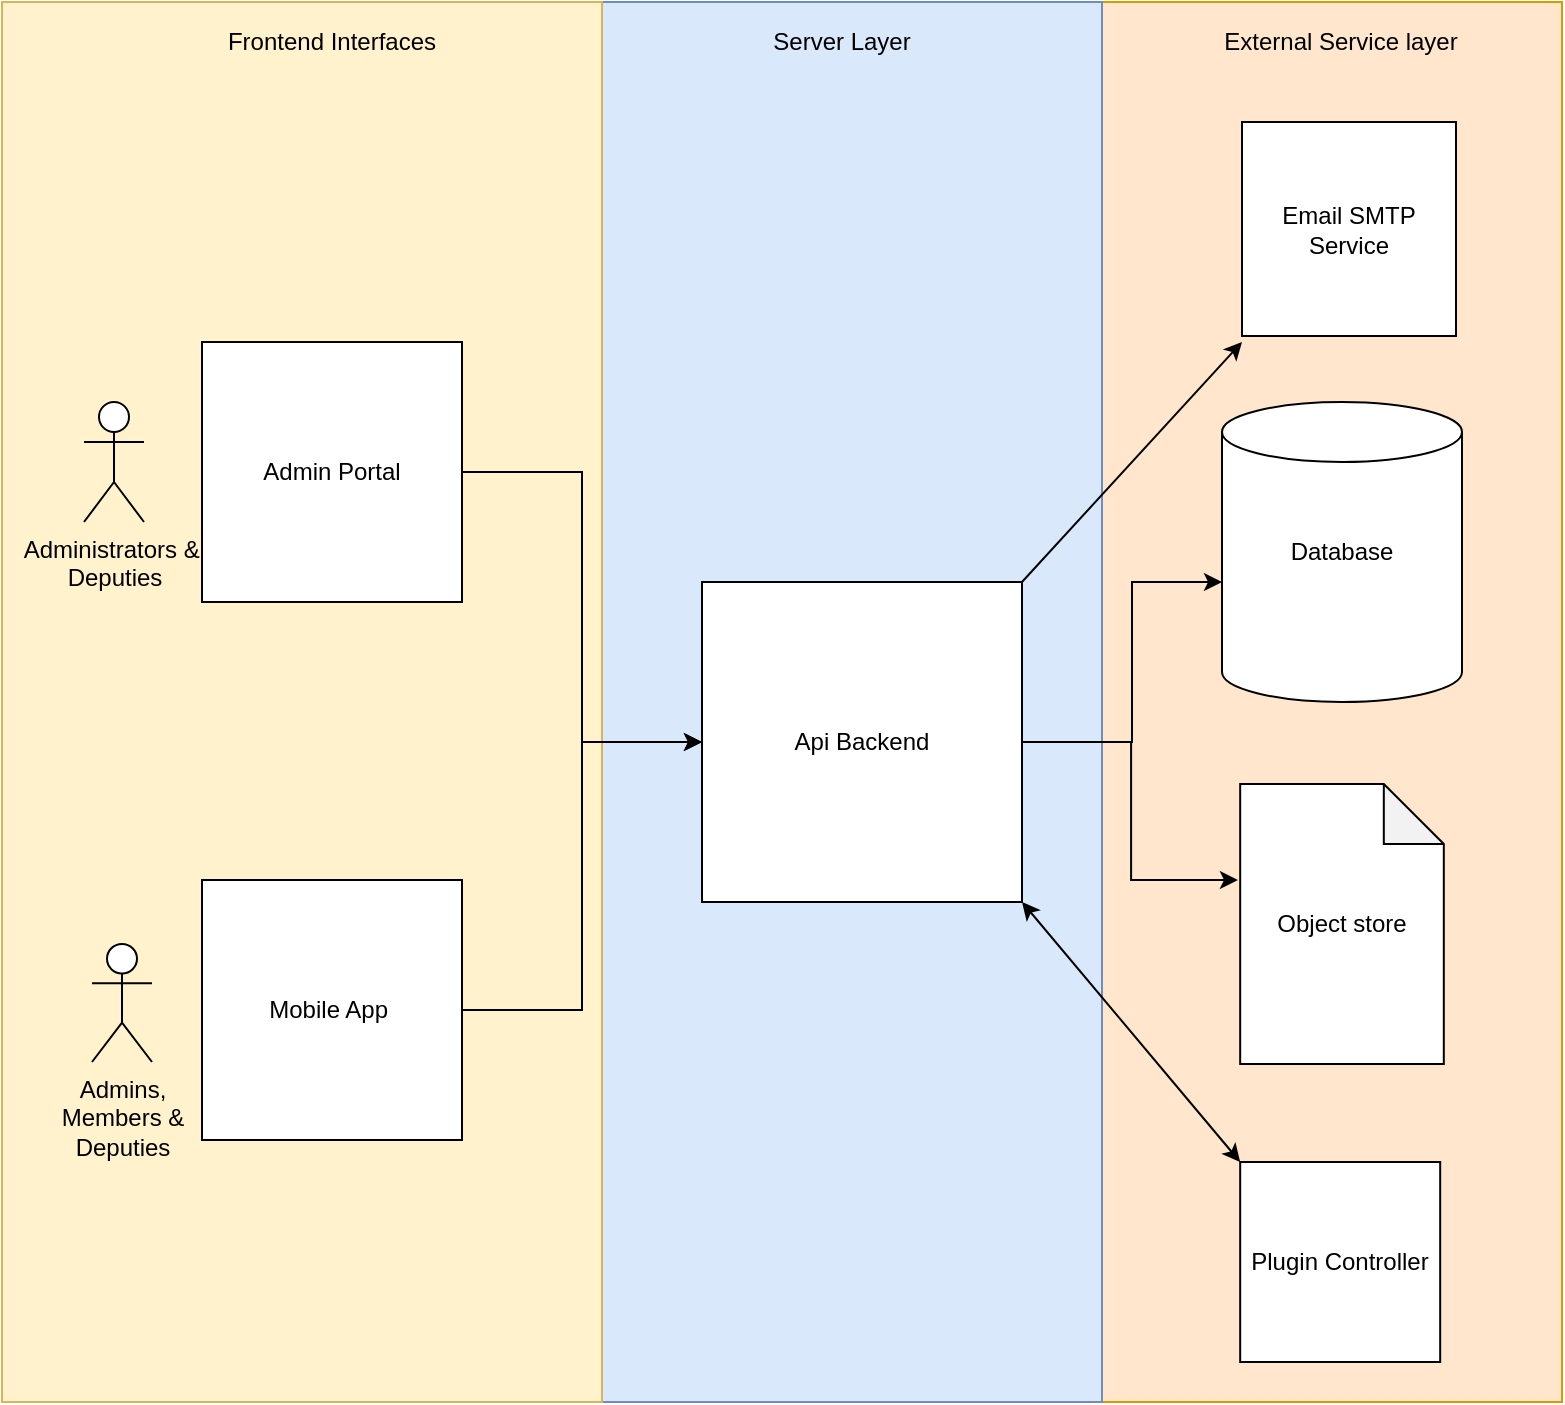 <mxfile version="13.6.2" type="device"><diagram id="_VO5VaLKuJFwlkos9_ff" name="Page-1"><mxGraphModel dx="1422" dy="715" grid="1" gridSize="10" guides="1" tooltips="1" connect="1" arrows="1" fold="1" page="1" pageScale="1" pageWidth="827" pageHeight="1169" math="0" shadow="0"><root><mxCell id="0"/><mxCell id="1" parent="0"/><mxCell id="Nab_7AaGbBCzva6ELpUw-23" value="" style="rounded=0;whiteSpace=wrap;html=1;fillColor=#ffe6cc;strokeColor=#d79b00;" vertex="1" parent="1"><mxGeometry x="560" y="30" width="230" height="700" as="geometry"/></mxCell><mxCell id="Nab_7AaGbBCzva6ELpUw-22" value="" style="rounded=0;whiteSpace=wrap;html=1;fillColor=#dae8fc;strokeColor=#6c8ebf;" vertex="1" parent="1"><mxGeometry x="310" y="30" width="250" height="700" as="geometry"/></mxCell><mxCell id="Nab_7AaGbBCzva6ELpUw-20" value="" style="rounded=0;whiteSpace=wrap;html=1;fillColor=#fff2cc;strokeColor=#d6b656;" vertex="1" parent="1"><mxGeometry x="10" y="30" width="300" height="700" as="geometry"/></mxCell><mxCell id="Nab_7AaGbBCzva6ELpUw-9" style="edgeStyle=orthogonalEdgeStyle;rounded=0;orthogonalLoop=1;jettySize=auto;html=1;" edge="1" parent="1" source="Nab_7AaGbBCzva6ELpUw-1" target="Nab_7AaGbBCzva6ELpUw-3"><mxGeometry relative="1" as="geometry"/></mxCell><mxCell id="Nab_7AaGbBCzva6ELpUw-1" value="Admin Portal" style="whiteSpace=wrap;html=1;aspect=fixed;" vertex="1" parent="1"><mxGeometry x="110" y="200" width="130" height="130" as="geometry"/></mxCell><mxCell id="Nab_7AaGbBCzva6ELpUw-10" style="edgeStyle=orthogonalEdgeStyle;rounded=0;orthogonalLoop=1;jettySize=auto;html=1;entryX=0;entryY=0.5;entryDx=0;entryDy=0;" edge="1" parent="1" source="Nab_7AaGbBCzva6ELpUw-2" target="Nab_7AaGbBCzva6ELpUw-3"><mxGeometry relative="1" as="geometry"/></mxCell><mxCell id="Nab_7AaGbBCzva6ELpUw-2" value="Mobile App&amp;nbsp;" style="whiteSpace=wrap;html=1;aspect=fixed;" vertex="1" parent="1"><mxGeometry x="110" y="469" width="130" height="130" as="geometry"/></mxCell><mxCell id="Nab_7AaGbBCzva6ELpUw-7" style="edgeStyle=orthogonalEdgeStyle;rounded=0;orthogonalLoop=1;jettySize=auto;html=1;entryX=-0.011;entryY=0.343;entryDx=0;entryDy=0;entryPerimeter=0;" edge="1" parent="1" source="Nab_7AaGbBCzva6ELpUw-3" target="Nab_7AaGbBCzva6ELpUw-5"><mxGeometry relative="1" as="geometry"><mxPoint x="600" y="480" as="targetPoint"/></mxGeometry></mxCell><mxCell id="Nab_7AaGbBCzva6ELpUw-8" style="edgeStyle=orthogonalEdgeStyle;rounded=0;orthogonalLoop=1;jettySize=auto;html=1;" edge="1" parent="1" target="Nab_7AaGbBCzva6ELpUw-4"><mxGeometry relative="1" as="geometry"><mxPoint x="520" y="400" as="sourcePoint"/><mxPoint x="620" y="260" as="targetPoint"/><Array as="points"><mxPoint x="575" y="400"/><mxPoint x="575" y="320"/></Array></mxGeometry></mxCell><mxCell id="Nab_7AaGbBCzva6ELpUw-3" value="Api Backend" style="whiteSpace=wrap;html=1;aspect=fixed;" vertex="1" parent="1"><mxGeometry x="360" y="320" width="160" height="160" as="geometry"/></mxCell><mxCell id="Nab_7AaGbBCzva6ELpUw-4" value="Database" style="shape=cylinder2;whiteSpace=wrap;html=1;boundedLbl=1;backgroundOutline=1;size=15;" vertex="1" parent="1"><mxGeometry x="620" y="230" width="120" height="150" as="geometry"/></mxCell><mxCell id="Nab_7AaGbBCzva6ELpUw-5" value="Object store&lt;br&gt;" style="shape=note;whiteSpace=wrap;html=1;backgroundOutline=1;darkOpacity=0.05;" vertex="1" parent="1"><mxGeometry x="629.09" y="421" width="101.82" height="140" as="geometry"/></mxCell><mxCell id="Nab_7AaGbBCzva6ELpUw-11" value="Email SMTP Service" style="whiteSpace=wrap;html=1;aspect=fixed;" vertex="1" parent="1"><mxGeometry x="630" y="90" width="107" height="107" as="geometry"/></mxCell><mxCell id="Nab_7AaGbBCzva6ELpUw-14" value="Administrators &amp;amp;&amp;nbsp;&lt;br&gt;Deputies" style="shape=umlActor;verticalLabelPosition=bottom;verticalAlign=top;html=1;outlineConnect=0;" vertex="1" parent="1"><mxGeometry x="51" y="230" width="30" height="60" as="geometry"/></mxCell><mxCell id="Nab_7AaGbBCzva6ELpUw-16" value="Admins, &lt;br&gt;Members &amp;amp;&lt;br&gt;Deputies" style="shape=umlActor;verticalLabelPosition=bottom;verticalAlign=top;html=1;outlineConnect=0;" vertex="1" parent="1"><mxGeometry x="55" y="501" width="30" height="59" as="geometry"/></mxCell><mxCell id="Nab_7AaGbBCzva6ELpUw-17" value="Plugin Controller" style="whiteSpace=wrap;html=1;aspect=fixed;" vertex="1" parent="1"><mxGeometry x="629.09" y="610" width="100" height="100" as="geometry"/></mxCell><mxCell id="Nab_7AaGbBCzva6ELpUw-18" value="" style="endArrow=classic;startArrow=classic;html=1;exitX=0;exitY=0;exitDx=0;exitDy=0;entryX=1;entryY=1;entryDx=0;entryDy=0;" edge="1" parent="1" source="Nab_7AaGbBCzva6ELpUw-17" target="Nab_7AaGbBCzva6ELpUw-3"><mxGeometry width="50" height="50" relative="1" as="geometry"><mxPoint x="420" y="440" as="sourcePoint"/><mxPoint x="470" y="390" as="targetPoint"/></mxGeometry></mxCell><mxCell id="Nab_7AaGbBCzva6ELpUw-19" value="" style="endArrow=classic;html=1;" edge="1" parent="1"><mxGeometry width="50" height="50" relative="1" as="geometry"><mxPoint x="520" y="320" as="sourcePoint"/><mxPoint x="630" y="200" as="targetPoint"/></mxGeometry></mxCell><mxCell id="Nab_7AaGbBCzva6ELpUw-25" value="Server Layer" style="text;html=1;strokeColor=none;fillColor=none;align=center;verticalAlign=middle;whiteSpace=wrap;rounded=0;" vertex="1" parent="1"><mxGeometry x="380" y="40" width="100" height="20" as="geometry"/></mxCell><mxCell id="Nab_7AaGbBCzva6ELpUw-28" value="Frontend Interfaces" style="text;html=1;strokeColor=none;fillColor=none;align=center;verticalAlign=middle;whiteSpace=wrap;rounded=0;" vertex="1" parent="1"><mxGeometry x="120" y="40" width="110" height="20" as="geometry"/></mxCell><mxCell id="Nab_7AaGbBCzva6ELpUw-31" value="External Service layer" style="text;html=1;strokeColor=none;fillColor=none;align=center;verticalAlign=middle;whiteSpace=wrap;rounded=0;" vertex="1" parent="1"><mxGeometry x="610.84" y="40" width="136.5" height="20" as="geometry"/></mxCell></root></mxGraphModel></diagram></mxfile>